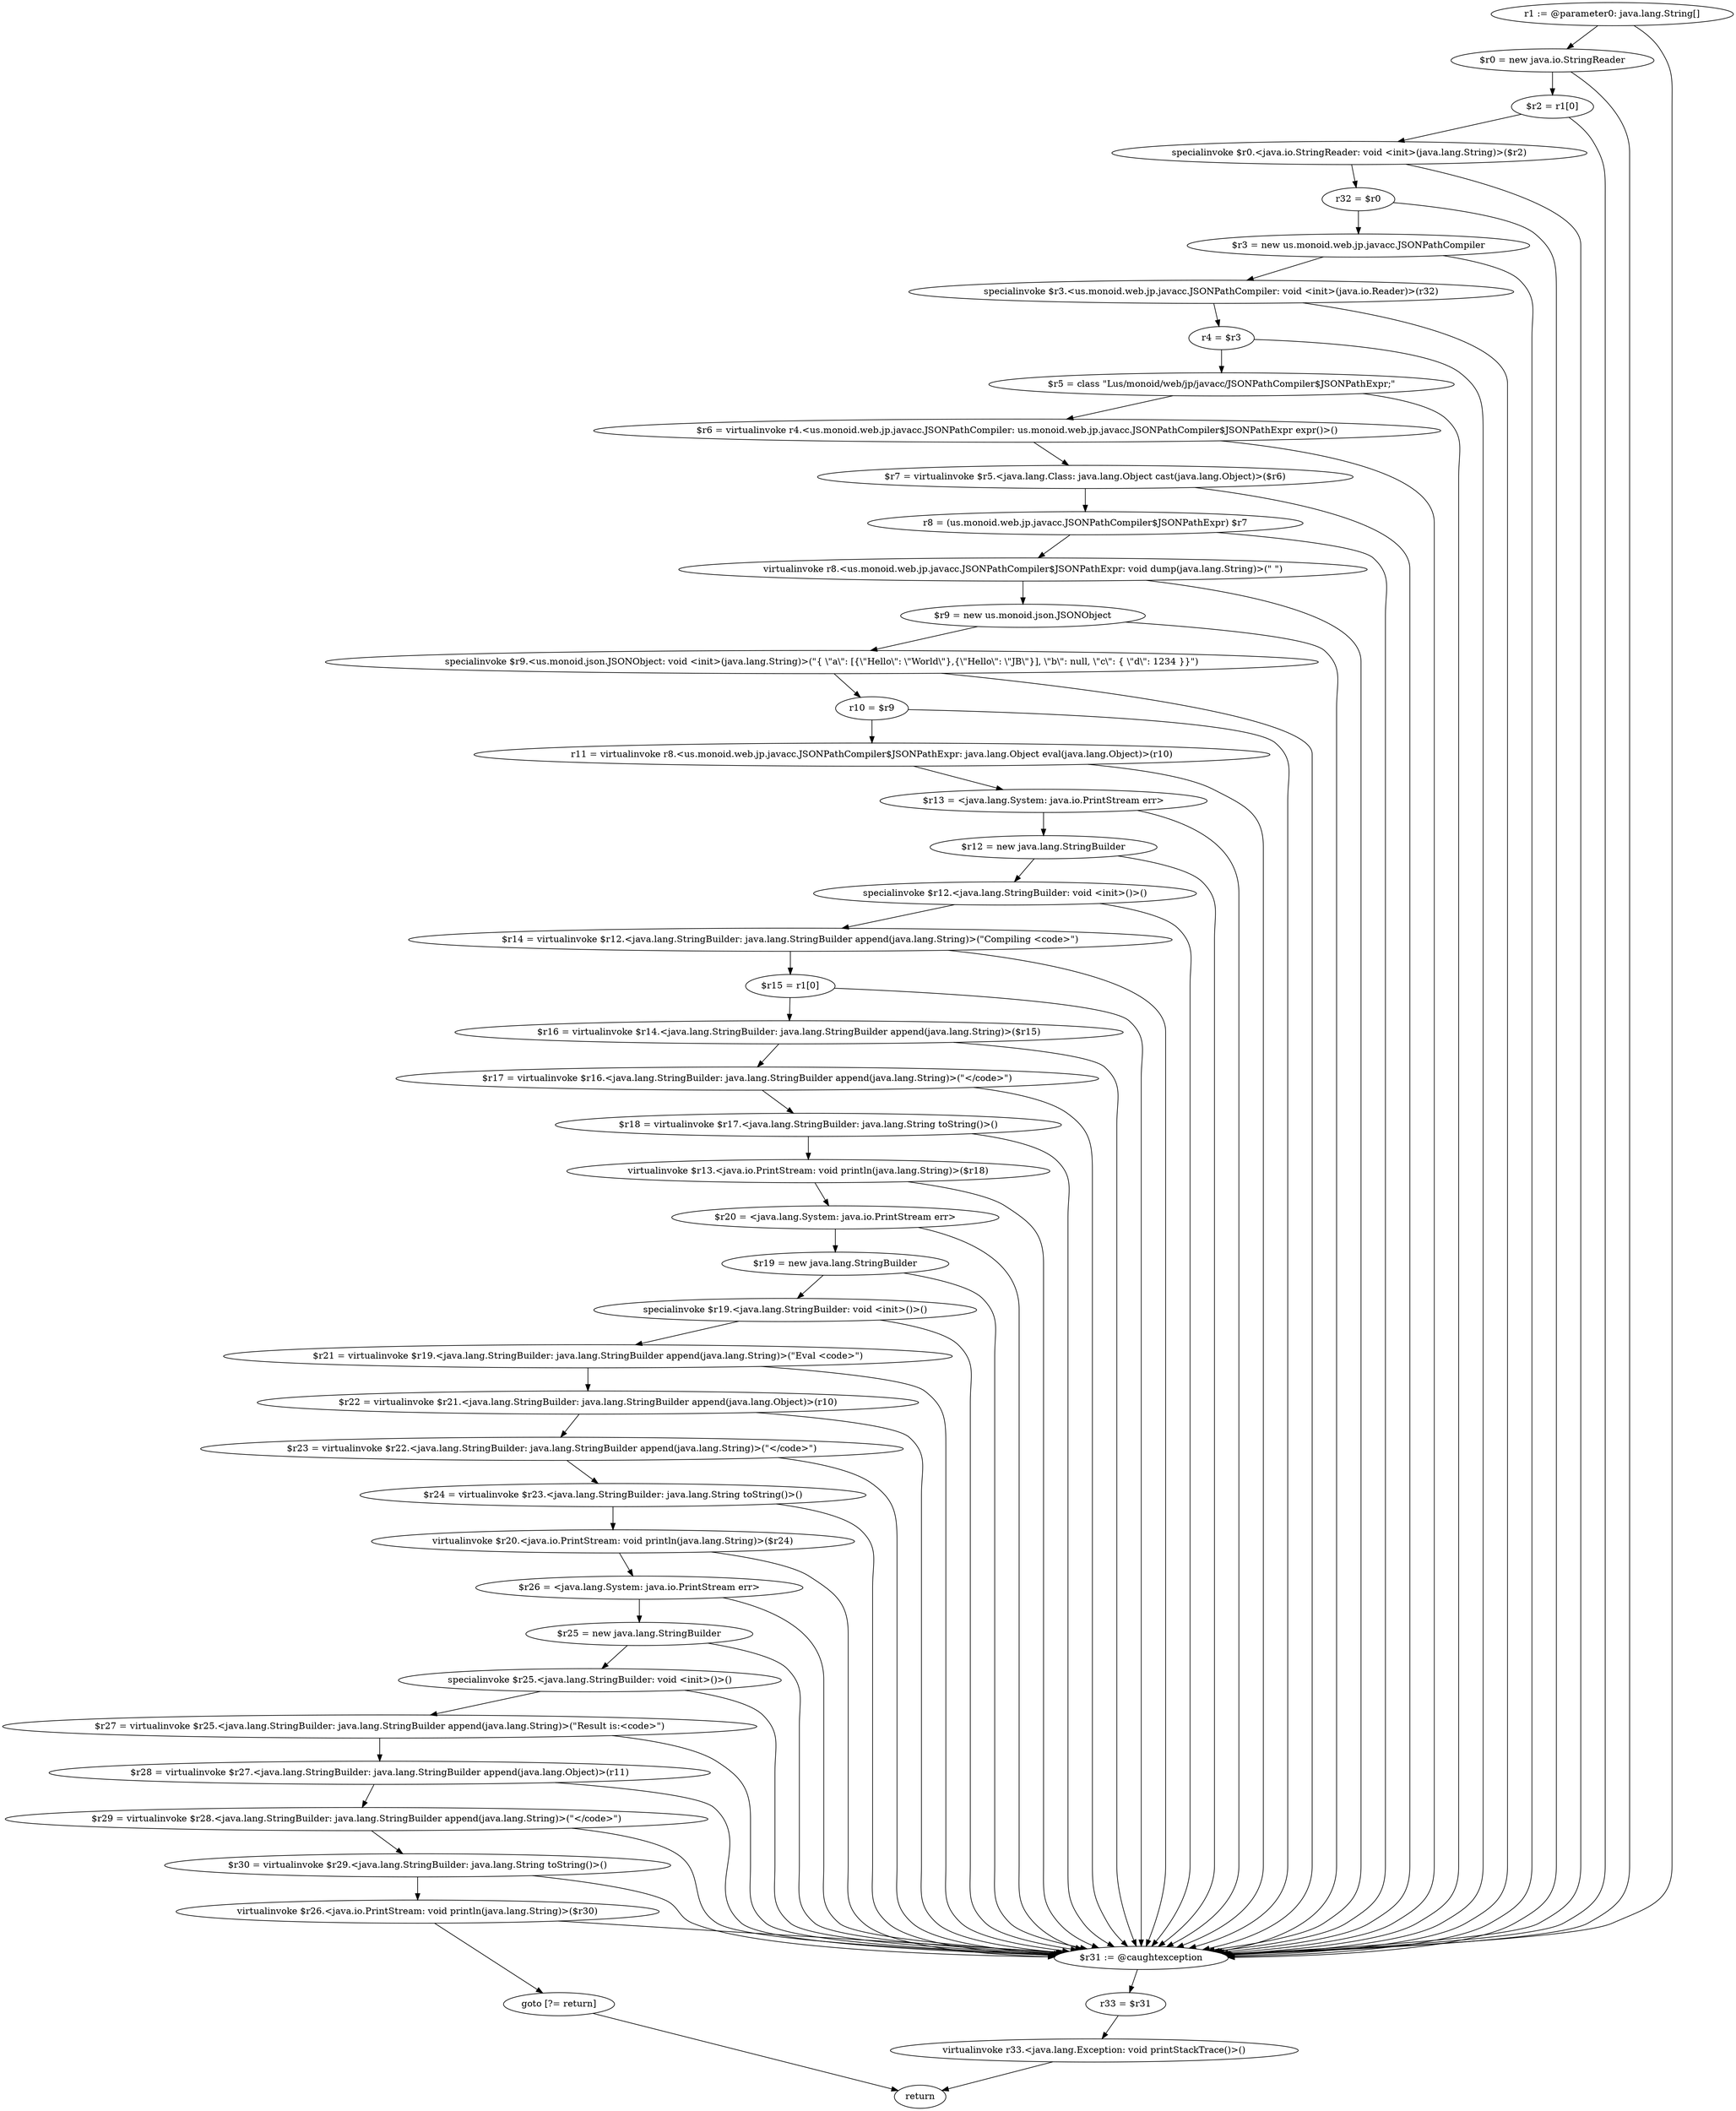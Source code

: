 digraph "unitGraph" {
    "r1 := @parameter0: java.lang.String[]"
    "$r0 = new java.io.StringReader"
    "$r2 = r1[0]"
    "specialinvoke $r0.<java.io.StringReader: void <init>(java.lang.String)>($r2)"
    "r32 = $r0"
    "$r3 = new us.monoid.web.jp.javacc.JSONPathCompiler"
    "specialinvoke $r3.<us.monoid.web.jp.javacc.JSONPathCompiler: void <init>(java.io.Reader)>(r32)"
    "r4 = $r3"
    "$r5 = class \"Lus/monoid/web/jp/javacc/JSONPathCompiler$JSONPathExpr;\""
    "$r6 = virtualinvoke r4.<us.monoid.web.jp.javacc.JSONPathCompiler: us.monoid.web.jp.javacc.JSONPathCompiler$JSONPathExpr expr()>()"
    "$r7 = virtualinvoke $r5.<java.lang.Class: java.lang.Object cast(java.lang.Object)>($r6)"
    "r8 = (us.monoid.web.jp.javacc.JSONPathCompiler$JSONPathExpr) $r7"
    "virtualinvoke r8.<us.monoid.web.jp.javacc.JSONPathCompiler$JSONPathExpr: void dump(java.lang.String)>(\" \")"
    "$r9 = new us.monoid.json.JSONObject"
    "specialinvoke $r9.<us.monoid.json.JSONObject: void <init>(java.lang.String)>(\"{ \\\"a\\\": [{\\\"Hello\\\": \\\"World\\\"},{\\\"Hello\\\": \\\"JB\\\"}], \\\"b\\\": null, \\\"c\\\": { \\\"d\\\": 1234 }}\")"
    "r10 = $r9"
    "r11 = virtualinvoke r8.<us.monoid.web.jp.javacc.JSONPathCompiler$JSONPathExpr: java.lang.Object eval(java.lang.Object)>(r10)"
    "$r13 = <java.lang.System: java.io.PrintStream err>"
    "$r12 = new java.lang.StringBuilder"
    "specialinvoke $r12.<java.lang.StringBuilder: void <init>()>()"
    "$r14 = virtualinvoke $r12.<java.lang.StringBuilder: java.lang.StringBuilder append(java.lang.String)>(\"Compiling <code>\")"
    "$r15 = r1[0]"
    "$r16 = virtualinvoke $r14.<java.lang.StringBuilder: java.lang.StringBuilder append(java.lang.String)>($r15)"
    "$r17 = virtualinvoke $r16.<java.lang.StringBuilder: java.lang.StringBuilder append(java.lang.String)>(\"</code>\")"
    "$r18 = virtualinvoke $r17.<java.lang.StringBuilder: java.lang.String toString()>()"
    "virtualinvoke $r13.<java.io.PrintStream: void println(java.lang.String)>($r18)"
    "$r20 = <java.lang.System: java.io.PrintStream err>"
    "$r19 = new java.lang.StringBuilder"
    "specialinvoke $r19.<java.lang.StringBuilder: void <init>()>()"
    "$r21 = virtualinvoke $r19.<java.lang.StringBuilder: java.lang.StringBuilder append(java.lang.String)>(\"Eval <code>\")"
    "$r22 = virtualinvoke $r21.<java.lang.StringBuilder: java.lang.StringBuilder append(java.lang.Object)>(r10)"
    "$r23 = virtualinvoke $r22.<java.lang.StringBuilder: java.lang.StringBuilder append(java.lang.String)>(\"</code>\")"
    "$r24 = virtualinvoke $r23.<java.lang.StringBuilder: java.lang.String toString()>()"
    "virtualinvoke $r20.<java.io.PrintStream: void println(java.lang.String)>($r24)"
    "$r26 = <java.lang.System: java.io.PrintStream err>"
    "$r25 = new java.lang.StringBuilder"
    "specialinvoke $r25.<java.lang.StringBuilder: void <init>()>()"
    "$r27 = virtualinvoke $r25.<java.lang.StringBuilder: java.lang.StringBuilder append(java.lang.String)>(\"Result is:<code>\")"
    "$r28 = virtualinvoke $r27.<java.lang.StringBuilder: java.lang.StringBuilder append(java.lang.Object)>(r11)"
    "$r29 = virtualinvoke $r28.<java.lang.StringBuilder: java.lang.StringBuilder append(java.lang.String)>(\"</code>\")"
    "$r30 = virtualinvoke $r29.<java.lang.StringBuilder: java.lang.String toString()>()"
    "virtualinvoke $r26.<java.io.PrintStream: void println(java.lang.String)>($r30)"
    "goto [?= return]"
    "$r31 := @caughtexception"
    "r33 = $r31"
    "virtualinvoke r33.<java.lang.Exception: void printStackTrace()>()"
    "return"
    "r1 := @parameter0: java.lang.String[]"->"$r0 = new java.io.StringReader";
    "r1 := @parameter0: java.lang.String[]"->"$r31 := @caughtexception";
    "$r0 = new java.io.StringReader"->"$r2 = r1[0]";
    "$r0 = new java.io.StringReader"->"$r31 := @caughtexception";
    "$r2 = r1[0]"->"specialinvoke $r0.<java.io.StringReader: void <init>(java.lang.String)>($r2)";
    "$r2 = r1[0]"->"$r31 := @caughtexception";
    "specialinvoke $r0.<java.io.StringReader: void <init>(java.lang.String)>($r2)"->"r32 = $r0";
    "specialinvoke $r0.<java.io.StringReader: void <init>(java.lang.String)>($r2)"->"$r31 := @caughtexception";
    "r32 = $r0"->"$r3 = new us.monoid.web.jp.javacc.JSONPathCompiler";
    "r32 = $r0"->"$r31 := @caughtexception";
    "$r3 = new us.monoid.web.jp.javacc.JSONPathCompiler"->"specialinvoke $r3.<us.monoid.web.jp.javacc.JSONPathCompiler: void <init>(java.io.Reader)>(r32)";
    "$r3 = new us.monoid.web.jp.javacc.JSONPathCompiler"->"$r31 := @caughtexception";
    "specialinvoke $r3.<us.monoid.web.jp.javacc.JSONPathCompiler: void <init>(java.io.Reader)>(r32)"->"r4 = $r3";
    "specialinvoke $r3.<us.monoid.web.jp.javacc.JSONPathCompiler: void <init>(java.io.Reader)>(r32)"->"$r31 := @caughtexception";
    "r4 = $r3"->"$r5 = class \"Lus/monoid/web/jp/javacc/JSONPathCompiler$JSONPathExpr;\"";
    "r4 = $r3"->"$r31 := @caughtexception";
    "$r5 = class \"Lus/monoid/web/jp/javacc/JSONPathCompiler$JSONPathExpr;\""->"$r6 = virtualinvoke r4.<us.monoid.web.jp.javacc.JSONPathCompiler: us.monoid.web.jp.javacc.JSONPathCompiler$JSONPathExpr expr()>()";
    "$r5 = class \"Lus/monoid/web/jp/javacc/JSONPathCompiler$JSONPathExpr;\""->"$r31 := @caughtexception";
    "$r6 = virtualinvoke r4.<us.monoid.web.jp.javacc.JSONPathCompiler: us.monoid.web.jp.javacc.JSONPathCompiler$JSONPathExpr expr()>()"->"$r7 = virtualinvoke $r5.<java.lang.Class: java.lang.Object cast(java.lang.Object)>($r6)";
    "$r6 = virtualinvoke r4.<us.monoid.web.jp.javacc.JSONPathCompiler: us.monoid.web.jp.javacc.JSONPathCompiler$JSONPathExpr expr()>()"->"$r31 := @caughtexception";
    "$r7 = virtualinvoke $r5.<java.lang.Class: java.lang.Object cast(java.lang.Object)>($r6)"->"r8 = (us.monoid.web.jp.javacc.JSONPathCompiler$JSONPathExpr) $r7";
    "$r7 = virtualinvoke $r5.<java.lang.Class: java.lang.Object cast(java.lang.Object)>($r6)"->"$r31 := @caughtexception";
    "r8 = (us.monoid.web.jp.javacc.JSONPathCompiler$JSONPathExpr) $r7"->"virtualinvoke r8.<us.monoid.web.jp.javacc.JSONPathCompiler$JSONPathExpr: void dump(java.lang.String)>(\" \")";
    "r8 = (us.monoid.web.jp.javacc.JSONPathCompiler$JSONPathExpr) $r7"->"$r31 := @caughtexception";
    "virtualinvoke r8.<us.monoid.web.jp.javacc.JSONPathCompiler$JSONPathExpr: void dump(java.lang.String)>(\" \")"->"$r9 = new us.monoid.json.JSONObject";
    "virtualinvoke r8.<us.monoid.web.jp.javacc.JSONPathCompiler$JSONPathExpr: void dump(java.lang.String)>(\" \")"->"$r31 := @caughtexception";
    "$r9 = new us.monoid.json.JSONObject"->"specialinvoke $r9.<us.monoid.json.JSONObject: void <init>(java.lang.String)>(\"{ \\\"a\\\": [{\\\"Hello\\\": \\\"World\\\"},{\\\"Hello\\\": \\\"JB\\\"}], \\\"b\\\": null, \\\"c\\\": { \\\"d\\\": 1234 }}\")";
    "$r9 = new us.monoid.json.JSONObject"->"$r31 := @caughtexception";
    "specialinvoke $r9.<us.monoid.json.JSONObject: void <init>(java.lang.String)>(\"{ \\\"a\\\": [{\\\"Hello\\\": \\\"World\\\"},{\\\"Hello\\\": \\\"JB\\\"}], \\\"b\\\": null, \\\"c\\\": { \\\"d\\\": 1234 }}\")"->"r10 = $r9";
    "specialinvoke $r9.<us.monoid.json.JSONObject: void <init>(java.lang.String)>(\"{ \\\"a\\\": [{\\\"Hello\\\": \\\"World\\\"},{\\\"Hello\\\": \\\"JB\\\"}], \\\"b\\\": null, \\\"c\\\": { \\\"d\\\": 1234 }}\")"->"$r31 := @caughtexception";
    "r10 = $r9"->"r11 = virtualinvoke r8.<us.monoid.web.jp.javacc.JSONPathCompiler$JSONPathExpr: java.lang.Object eval(java.lang.Object)>(r10)";
    "r10 = $r9"->"$r31 := @caughtexception";
    "r11 = virtualinvoke r8.<us.monoid.web.jp.javacc.JSONPathCompiler$JSONPathExpr: java.lang.Object eval(java.lang.Object)>(r10)"->"$r13 = <java.lang.System: java.io.PrintStream err>";
    "r11 = virtualinvoke r8.<us.monoid.web.jp.javacc.JSONPathCompiler$JSONPathExpr: java.lang.Object eval(java.lang.Object)>(r10)"->"$r31 := @caughtexception";
    "$r13 = <java.lang.System: java.io.PrintStream err>"->"$r12 = new java.lang.StringBuilder";
    "$r13 = <java.lang.System: java.io.PrintStream err>"->"$r31 := @caughtexception";
    "$r12 = new java.lang.StringBuilder"->"specialinvoke $r12.<java.lang.StringBuilder: void <init>()>()";
    "$r12 = new java.lang.StringBuilder"->"$r31 := @caughtexception";
    "specialinvoke $r12.<java.lang.StringBuilder: void <init>()>()"->"$r14 = virtualinvoke $r12.<java.lang.StringBuilder: java.lang.StringBuilder append(java.lang.String)>(\"Compiling <code>\")";
    "specialinvoke $r12.<java.lang.StringBuilder: void <init>()>()"->"$r31 := @caughtexception";
    "$r14 = virtualinvoke $r12.<java.lang.StringBuilder: java.lang.StringBuilder append(java.lang.String)>(\"Compiling <code>\")"->"$r15 = r1[0]";
    "$r14 = virtualinvoke $r12.<java.lang.StringBuilder: java.lang.StringBuilder append(java.lang.String)>(\"Compiling <code>\")"->"$r31 := @caughtexception";
    "$r15 = r1[0]"->"$r16 = virtualinvoke $r14.<java.lang.StringBuilder: java.lang.StringBuilder append(java.lang.String)>($r15)";
    "$r15 = r1[0]"->"$r31 := @caughtexception";
    "$r16 = virtualinvoke $r14.<java.lang.StringBuilder: java.lang.StringBuilder append(java.lang.String)>($r15)"->"$r17 = virtualinvoke $r16.<java.lang.StringBuilder: java.lang.StringBuilder append(java.lang.String)>(\"</code>\")";
    "$r16 = virtualinvoke $r14.<java.lang.StringBuilder: java.lang.StringBuilder append(java.lang.String)>($r15)"->"$r31 := @caughtexception";
    "$r17 = virtualinvoke $r16.<java.lang.StringBuilder: java.lang.StringBuilder append(java.lang.String)>(\"</code>\")"->"$r18 = virtualinvoke $r17.<java.lang.StringBuilder: java.lang.String toString()>()";
    "$r17 = virtualinvoke $r16.<java.lang.StringBuilder: java.lang.StringBuilder append(java.lang.String)>(\"</code>\")"->"$r31 := @caughtexception";
    "$r18 = virtualinvoke $r17.<java.lang.StringBuilder: java.lang.String toString()>()"->"virtualinvoke $r13.<java.io.PrintStream: void println(java.lang.String)>($r18)";
    "$r18 = virtualinvoke $r17.<java.lang.StringBuilder: java.lang.String toString()>()"->"$r31 := @caughtexception";
    "virtualinvoke $r13.<java.io.PrintStream: void println(java.lang.String)>($r18)"->"$r20 = <java.lang.System: java.io.PrintStream err>";
    "virtualinvoke $r13.<java.io.PrintStream: void println(java.lang.String)>($r18)"->"$r31 := @caughtexception";
    "$r20 = <java.lang.System: java.io.PrintStream err>"->"$r19 = new java.lang.StringBuilder";
    "$r20 = <java.lang.System: java.io.PrintStream err>"->"$r31 := @caughtexception";
    "$r19 = new java.lang.StringBuilder"->"specialinvoke $r19.<java.lang.StringBuilder: void <init>()>()";
    "$r19 = new java.lang.StringBuilder"->"$r31 := @caughtexception";
    "specialinvoke $r19.<java.lang.StringBuilder: void <init>()>()"->"$r21 = virtualinvoke $r19.<java.lang.StringBuilder: java.lang.StringBuilder append(java.lang.String)>(\"Eval <code>\")";
    "specialinvoke $r19.<java.lang.StringBuilder: void <init>()>()"->"$r31 := @caughtexception";
    "$r21 = virtualinvoke $r19.<java.lang.StringBuilder: java.lang.StringBuilder append(java.lang.String)>(\"Eval <code>\")"->"$r22 = virtualinvoke $r21.<java.lang.StringBuilder: java.lang.StringBuilder append(java.lang.Object)>(r10)";
    "$r21 = virtualinvoke $r19.<java.lang.StringBuilder: java.lang.StringBuilder append(java.lang.String)>(\"Eval <code>\")"->"$r31 := @caughtexception";
    "$r22 = virtualinvoke $r21.<java.lang.StringBuilder: java.lang.StringBuilder append(java.lang.Object)>(r10)"->"$r23 = virtualinvoke $r22.<java.lang.StringBuilder: java.lang.StringBuilder append(java.lang.String)>(\"</code>\")";
    "$r22 = virtualinvoke $r21.<java.lang.StringBuilder: java.lang.StringBuilder append(java.lang.Object)>(r10)"->"$r31 := @caughtexception";
    "$r23 = virtualinvoke $r22.<java.lang.StringBuilder: java.lang.StringBuilder append(java.lang.String)>(\"</code>\")"->"$r24 = virtualinvoke $r23.<java.lang.StringBuilder: java.lang.String toString()>()";
    "$r23 = virtualinvoke $r22.<java.lang.StringBuilder: java.lang.StringBuilder append(java.lang.String)>(\"</code>\")"->"$r31 := @caughtexception";
    "$r24 = virtualinvoke $r23.<java.lang.StringBuilder: java.lang.String toString()>()"->"virtualinvoke $r20.<java.io.PrintStream: void println(java.lang.String)>($r24)";
    "$r24 = virtualinvoke $r23.<java.lang.StringBuilder: java.lang.String toString()>()"->"$r31 := @caughtexception";
    "virtualinvoke $r20.<java.io.PrintStream: void println(java.lang.String)>($r24)"->"$r26 = <java.lang.System: java.io.PrintStream err>";
    "virtualinvoke $r20.<java.io.PrintStream: void println(java.lang.String)>($r24)"->"$r31 := @caughtexception";
    "$r26 = <java.lang.System: java.io.PrintStream err>"->"$r25 = new java.lang.StringBuilder";
    "$r26 = <java.lang.System: java.io.PrintStream err>"->"$r31 := @caughtexception";
    "$r25 = new java.lang.StringBuilder"->"specialinvoke $r25.<java.lang.StringBuilder: void <init>()>()";
    "$r25 = new java.lang.StringBuilder"->"$r31 := @caughtexception";
    "specialinvoke $r25.<java.lang.StringBuilder: void <init>()>()"->"$r27 = virtualinvoke $r25.<java.lang.StringBuilder: java.lang.StringBuilder append(java.lang.String)>(\"Result is:<code>\")";
    "specialinvoke $r25.<java.lang.StringBuilder: void <init>()>()"->"$r31 := @caughtexception";
    "$r27 = virtualinvoke $r25.<java.lang.StringBuilder: java.lang.StringBuilder append(java.lang.String)>(\"Result is:<code>\")"->"$r28 = virtualinvoke $r27.<java.lang.StringBuilder: java.lang.StringBuilder append(java.lang.Object)>(r11)";
    "$r27 = virtualinvoke $r25.<java.lang.StringBuilder: java.lang.StringBuilder append(java.lang.String)>(\"Result is:<code>\")"->"$r31 := @caughtexception";
    "$r28 = virtualinvoke $r27.<java.lang.StringBuilder: java.lang.StringBuilder append(java.lang.Object)>(r11)"->"$r29 = virtualinvoke $r28.<java.lang.StringBuilder: java.lang.StringBuilder append(java.lang.String)>(\"</code>\")";
    "$r28 = virtualinvoke $r27.<java.lang.StringBuilder: java.lang.StringBuilder append(java.lang.Object)>(r11)"->"$r31 := @caughtexception";
    "$r29 = virtualinvoke $r28.<java.lang.StringBuilder: java.lang.StringBuilder append(java.lang.String)>(\"</code>\")"->"$r30 = virtualinvoke $r29.<java.lang.StringBuilder: java.lang.String toString()>()";
    "$r29 = virtualinvoke $r28.<java.lang.StringBuilder: java.lang.StringBuilder append(java.lang.String)>(\"</code>\")"->"$r31 := @caughtexception";
    "$r30 = virtualinvoke $r29.<java.lang.StringBuilder: java.lang.String toString()>()"->"virtualinvoke $r26.<java.io.PrintStream: void println(java.lang.String)>($r30)";
    "$r30 = virtualinvoke $r29.<java.lang.StringBuilder: java.lang.String toString()>()"->"$r31 := @caughtexception";
    "virtualinvoke $r26.<java.io.PrintStream: void println(java.lang.String)>($r30)"->"goto [?= return]";
    "virtualinvoke $r26.<java.io.PrintStream: void println(java.lang.String)>($r30)"->"$r31 := @caughtexception";
    "goto [?= return]"->"return";
    "$r31 := @caughtexception"->"r33 = $r31";
    "r33 = $r31"->"virtualinvoke r33.<java.lang.Exception: void printStackTrace()>()";
    "virtualinvoke r33.<java.lang.Exception: void printStackTrace()>()"->"return";
}
